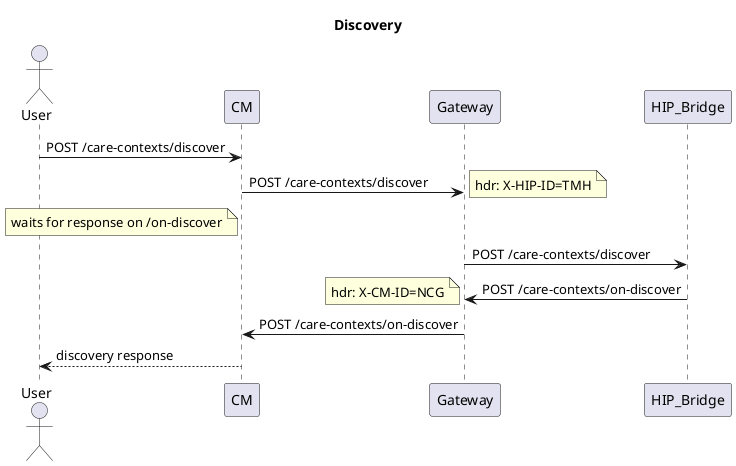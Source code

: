@startuml

title Discovery
actor User
User->CM: POST /care-contexts/discover

CM->Gateway: POST /care-contexts/discover
note right
hdr: X-HIP-ID=TMH
end note
note left of CM: waits for response on /on-discover


Gateway->HIP_Bridge: POST /care-contexts/discover


HIP_Bridge->Gateway: POST /care-contexts/on-discover
note left
hdr: X-CM-ID=NCG
end note

Gateway->CM: POST /care-contexts/on-discover

CM-->User: discovery response

@enduml